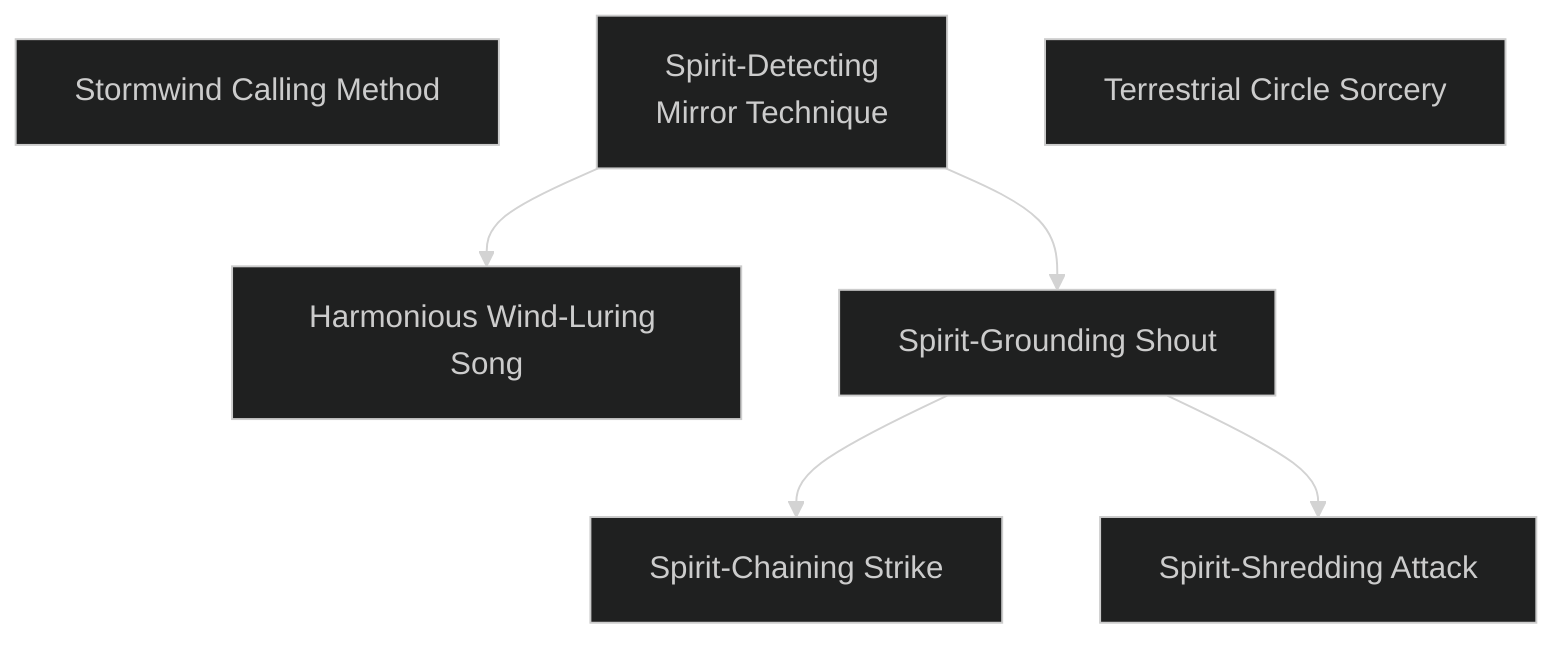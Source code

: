 ---
config:
  theme: dark
---
flowchart TD

    stormwind_calling_method[Stormwind Calling Method]
    click stormwind_calling_method callback "
        Stormwind Calling Method<br>
        <br>
        Cost: 5 motes<br>
        Duration: 1 hour<br>
        Type: Simple<br>
        Minimum Occult: 2<br>
        Minimum Essence: 1<br>
        Prerequisite Charms: None<br>
        <br>
        The Dragon-Blooded are not born occultists and
        magicians like some Celestial Exalted, but many of them
        study the supernatural lore of their favored element. Many
        Aspects of Air learn the ways of the spirits who create the
        weather through their dances and processions in the sky.
        Exalted who know the ways of the sky-spirits can call them
        to direct the wind. One must speak to the elementals in
        their own tongue: the sounds of wind sighing over stony
        crags and through treetops, and the rumbles of thunder.
        Some Aspects of Air imitate such sounds with their voice
        and a bullroarer. Others might play a flute or position a
        harp so the wind plucks its strings. Inviting the winds to
        blow takes five minutes.<br>
        This basic Charm evokes nothing more than a stiff
        breeze — still enough to interfere with archery or send a
        sailing ship scudding through the waves at top speed
        During the hour of the Charm's effect, the character can
        control the magic wind's direction by singing and whirling
        his bullroarer for a turn.<br>
        Cascade Charms:<br>
        • As the character's Essence rating rises, Charms for
        more powerful winds become possible, all the way up to
        gale force. Old tales mention the great Lords of Air who
        could evoke hurricanes and tornadoes by working together.
        That may be true, but nobody has done it recently.<br>
        • A character can also show greater mastery of the air
        through Charms to command lightning, hail, snow and
        other sorts of storms. (Some of these Charms are also
        suitable for Dragon-Blooded attuned to Water.)
        "

    spirit_detecting_mirror_technique[Spirit-Detecting<br>Mirror Technique]
    click spirit_detecting_mirror_technique callback "
        Spirit-Detecting Mirror Technique<br>
        <br>
        Cost: 2 motes<br>
        Duration: One scene<br>
        Type: Simple<br>
        Minimum Occult: 2<br>
        Minimum Essence: 1<br>
        Prerequisite Charms: None<br>
        <br>
        Air is the most closely connected to the spirit world of
        all of the five elements. As such, it is easier for the Aspects
        of Air to pierce the veil and see the unseen.<br>
        To invoke a Spirit Mirror requires an ordinary mirror,
        a piece of polished metal or some other reflective surface.
        Even a pool of still water will suffice. For the remainder of
        the scene, the Exalt using this Charm can see nearby spirits
        reflected in such surfaces and, if they are reflected, hear
        what they say. A clever Dragon-Blood might even do this
        without the spirits noticing — for instance, by using a
        goblet of water and taking a sip now and then or by
        polishing a sword blade.
        "

    harmonious_wind_luring_song[Harmonious Wind-Luring Song]
    spirit_detecting_mirror_technique --> harmonious_wind_luring_song
    click harmonious_wind_luring_song callback "
        Harmonious Wind-Luring Song<br>
        <br>
        Cost: 5 motes<br>
        Duration: One hour<br>
        Type: Simple<br>
        Minimum Occult: 2<br>
        Minimum Essence: 1<br>
        Prerequisite Charms: Spirit-Detecting Mirror Technique<br>
        <br>
        The Dragon-Blooded are not born occultists and
        magicians like some Celestial Exalted, but a number of
        them study the supernatural lore of their favored element.
        Many Air-aspected Dragon-Blooded learn the ways of the
        spirits who create the weather through their dances and
        processions in the sky. Exalted who know the ways of the
        sky-spirits can call them to direct the wind. To do so, the
        Exalted must speak to the elementals in their own tongue:
        the sounds of wind sighing over stony crags and through
        treetops, and the rumbles of thunder. Some Aspects of Air
        imitate such sounds with their voice and a bull-roarer.
        Others might play a flute or position a harp so that the
        wind plucks its strings. Whatever the method used, inviting
        the winds to blow takes five minutes.<br>
        This basic Charm evokes nothing more than a stiff
        breeze — still enough to interfere with archery or send a
        sailing ship scudding through the waves at a good speed.
        During the hour of the Charm's effect, the character can
        control the magic wind's direction by singing for a turn.
        "

    spirit_grounding_shout[Spirit-Grounding Shout]
    spirit_detecting_mirror_technique --> spirit_grounding_shout
    click spirit_grounding_shout callback "
        Spirit-Grounding Shout<br>
        <br>
        Cost: 5 motes<br>
        Duration: Instant<br>
        Type: Simple<br>
        Minimum Occult: 3<br>
        Minimum Essence: 3<br>
        Prerequisite Charms: Spirit-Detecting Mirror Technique<br>
        <br>
        The Dragon-Bloods must protect the common people
        of the Realm from the various supernatural beings that
        roam the landscape. Often, the most effective method of
        accomplishing this task with regard to spirits is to simply.
        force them into the physical world and defeat them there.
        This Charm aids greatly in that tactic. The character utters
        the Spirit-Grounding Shout, and reflexive opposed Essence
        rolls are made for both her and the target spirit. If the
        Exalt wins, the spirit is forced to materialize, If she loses,
        the spirit may remain dematerialized.<br>
        A successful Spirit-Grounding Shout forces the spirit
        to manifest itself for no less that the Exalt's permanent
        Essence in minutes. The Essence for this materialization
        (assuming the spirit is naturally immaterial and must pay.
        to materialize) is first drained from the spirit's reserves, but
        any remaining cost is drained from the Exalt uttering the
        shout. If there is not enough Essence between the spirit
        and the character to pay for the manifestation, the spirit
        remains immaterial, but the Essence is still lost.
        This Charm has no effect on spirits with permanent
        Essences higher than the Dragon-Blood's.
        "

    spirit_chaining_strike[Spirit-Chaining Strike]
    spirit_grounding_shout --> spirit_chaining_strike
    click spirit_chaining_strike callback "
        Spirit-Chaining Strike<br>
        <br>
        Cost: 3 motes, 1 Willpower<br>
        Duration: 5 minutes<br>
        Type: Supplemental<br>
        Minimum Occult: 4<br>
        Minimum Essence: 3<br>
        Prerequisite Charms: Spirit-Grounding Shout<br>
        <br>
        This Charm allows the Dragon-Blooded to immobilize
        spirit beings, which is often the first step toward
        eliminating them.<br>
        The character must strike the spirit with an attack,
        and then his player immediately makes a reflexive Intelligence
        + Occult roll with a difficulty equal to the spirit's
        Essence. Each extra success imposes as a one-die penalty
        to any and all actions taken by the spirit. If the penalty
        exceeds the spirit's Essence rating, it is immobilized and
        unable to act for the rest of the scene. Subsequent uses of
        this Charm are additive, so long as the Charm never
        lapses. Additionally, Spirit Chains used by other Dragon-Blood
        are additive as well.<br>
        Spirit Chains affect a spirit whether it is manifested
        or not, but the character must be able to perceive and
        strike the spirit to bind it. Spirit-Chaining Strike is
        explicitly permitted to be made part of a Combo with
        Charms of other Abilities.
        "

    spirit_shredding_attack[Spirit-Shredding Attack]
    spirit_grounding_shout --> spirit_shredding_attack
    click spirit_shredding_attack callback "
        Spirit-Shredding Attack<br>
        <br>
        Cost: 4 motes<br>
        Duration: Instant<br>
        Type: Supplemental<br>
        Minimum Occult: 5<br>
        Minimum Essence: 3<br>
        Prerequisite Charms: Spirit-Grounding Shout<br>
        <br>
        Sometimes, restraining a spirit is not enough, and
        destruction becomes necessary. The Spirit-Shredding
        Attack is an effective tool for this. Invoking this Charm
        requires a successful physical attack against a Spirit. This
        means that the spirit must be materialized and/or the
        character must have some method of actually affecting the
        spirit, whether it is a weapon or an attack that can affect
        incorporeal beings.<br>
        A blow struck with this Charm does its normal damage
        to spirits. In addition, the attacking Exalt's player
        reflexively rolls his characters Willpower + Essence against
        a difficulty of the spirit's Essence: Each extra success reduces
        the spirit's temporary Essence by an amount equal to the
        Dragon-Blooded characters permanent Essence. The character
        does not absorb the essence a it just dissipates. If a
        spirit is destroyed by a Spirit-Shredding Arrack it is
        irrevocably gone.
        This Charm is explicitly permitted to be part of a
        Combo with Charms of other Abilities.
        "

    terrestrial_circle_sorcery[Terrestrial Circle Sorcery]
    click terrestrial_circle_sorcery callback "
        Terrestrial Circle Sorcery<br>
        <br>
        Cost: 1 Willpower<br>
        Duration: Instant<br>
        Type: Simple<br>
        Minimum Occult: 3<br>
        Minimum Essence: 3<br>
        Prerequisite Charms: None<br>
        <br>
        Handling the mysteries of sorcery is a much more
        difficult endeavor for Terrestrial Exalted than for the
        Anathema. The enchantments of the Celestial and Solar
        circles are far beyond the grasp of the Dragon-Blooded.
        However, sorcery of the Terrestrial Circle is available to
        them, assuming this Charm is learned.<br>
        Note that invoking this Charm only enables the
        character to cast a single Terrestrial Circle sorcery spell.
        The actual spell itself has an Essence cost, often very high,
        that the character must pay to actualize it. This cost is
        listed in the spell's description. Terrestrial Circle Sorcery
        can never be part of a Combo.
        "